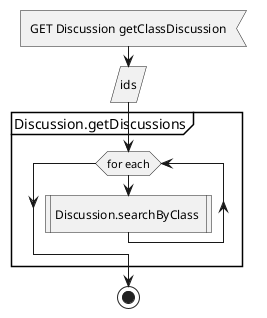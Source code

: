 @startuml


:GET Discussion getClassDiscussion<
:ids/

partition Discussion.getDiscussions {

  while (for each)

    :Discussion.searchByClass |

  endwhile
}
stop

@enduml




[<receiver>GET getClassDiscussion]->[<start>s]
  [<start>s]->[Discussion.getDiscussions|
    [<start>s]->[<input>ids]
    [ids]->[<choice>for each]
    [for each]->[Discussion.searchByClass]
    [Discussion.searchByClass|
       [<start>s]
       [s]->[Discussion.getByPrefix]
       [s]->[Discussion.getDiscussionActivity]
       [Discussion.getByPrefix]->[<state>convert]
       [Discussion.getDiscussionActivity]->[<state>convert]
       [convert]->[<end>e]
    ]->[for each]
    [for each]->[<end>e]
  ]
  [Discussion.getDiscussions]->[<end>e]
